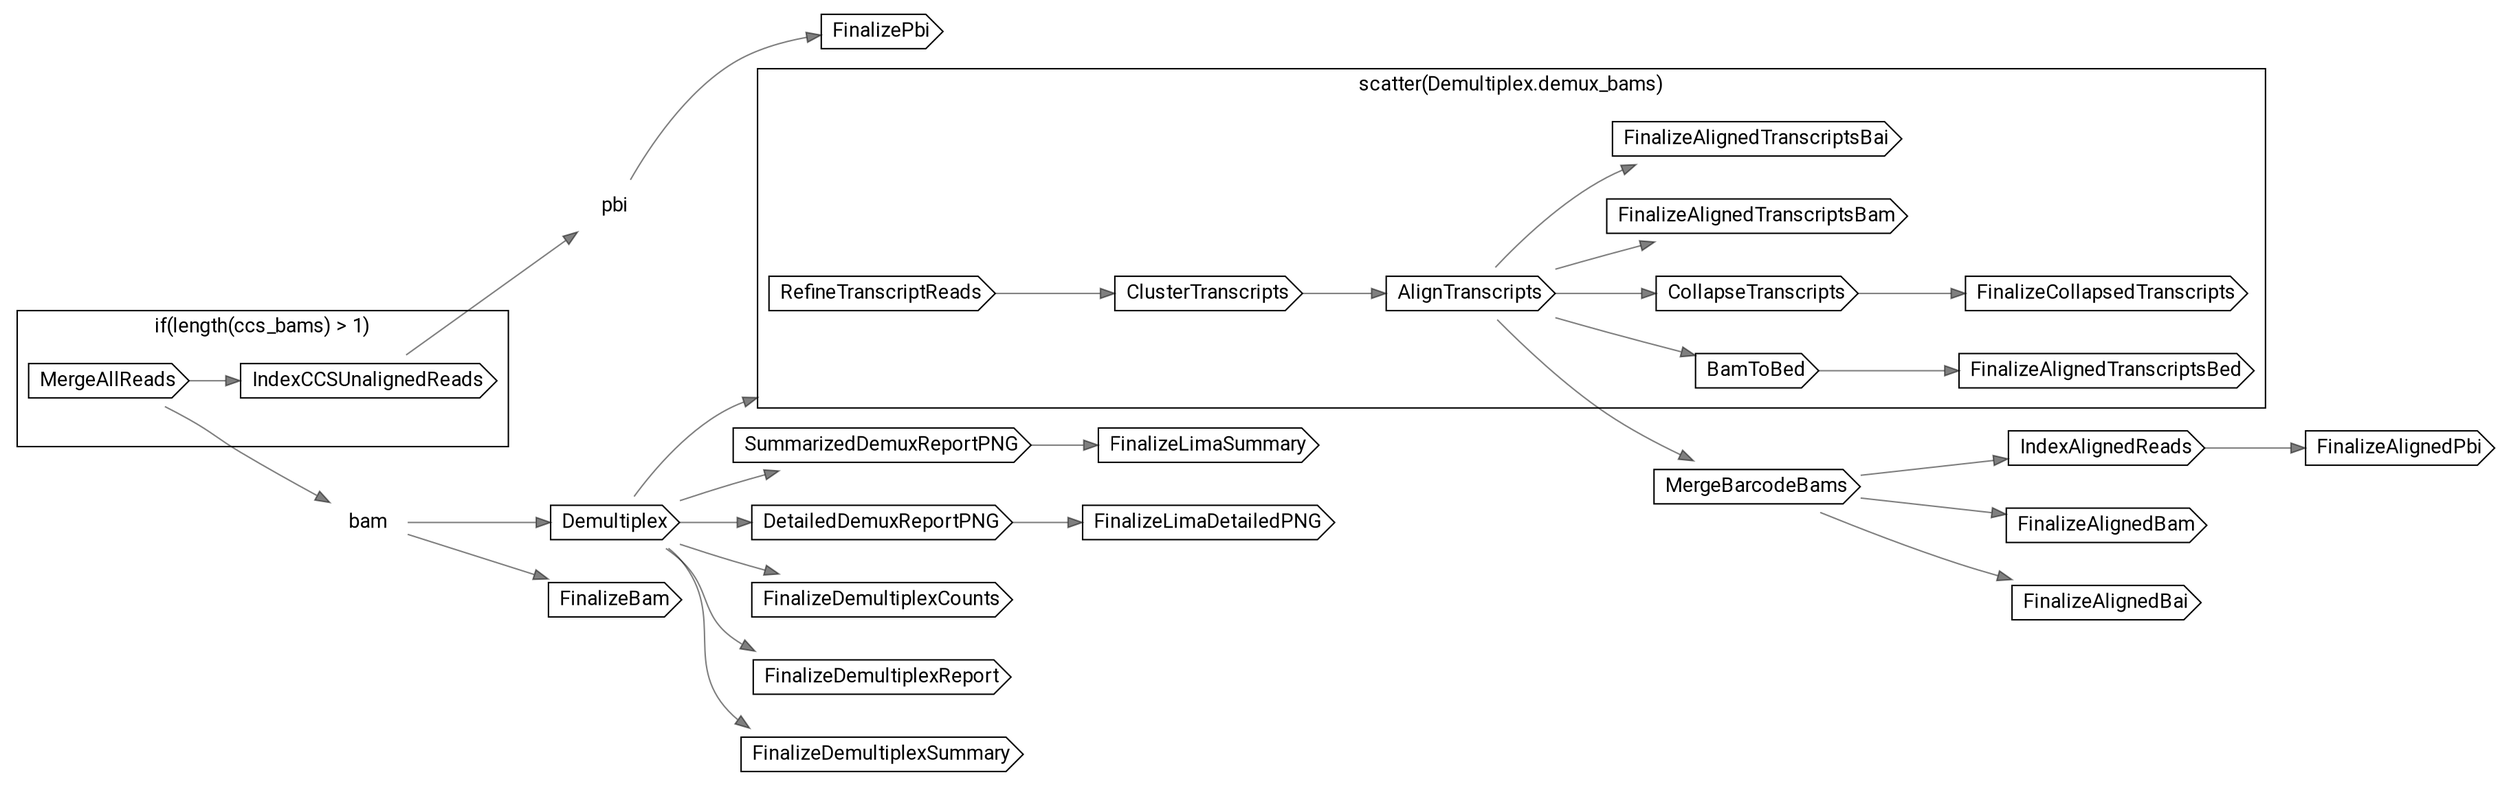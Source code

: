 // PBCCSIsoSeq
digraph {
	compound=true rankdir=LR
	node [fontname=Roboto]
	edge [color="#00000080"]
	subgraph "cluster-if-L42C5" {
		fontname=Roboto label="if(length(ccs_bams) > 1)" rank=same
		"call-MergeAllReads" [label=MergeAllReads shape=cds]
		"call-IndexCCSUnalignedReads" [label=IndexCCSUnalignedReads shape=cds]
		"if-L42C5" [label="" height=0 margin=0 style=invis width=0]
	}
	"decl-bam" [label=bam shape=plaintext]
	"decl-pbi" [label=pbi shape=plaintext]
	"call-Demultiplex" [label=Demultiplex shape=cds]
	"call-SummarizedDemuxReportPNG" [label=SummarizedDemuxReportPNG shape=cds]
	"call-DetailedDemuxReportPNG" [label=DetailedDemuxReportPNG shape=cds]
	subgraph "cluster-scatter-L67C5-demux_bam" {
		fontname=Roboto label="scatter(Demultiplex.demux_bams)" rank=same
		"call-RefineTranscriptReads" [label=RefineTranscriptReads shape=cds]
		"call-ClusterTranscripts" [label=ClusterTranscripts shape=cds]
		"call-AlignTranscripts" [label=AlignTranscripts shape=cds]
		"call-BamToBed" [label=BamToBed shape=cds]
		"call-CollapseTranscripts" [label=CollapseTranscripts shape=cds]
		"call-FinalizeAlignedTranscriptsBam" [label=FinalizeAlignedTranscriptsBam shape=cds]
		"call-FinalizeAlignedTranscriptsBai" [label=FinalizeAlignedTranscriptsBai shape=cds]
		"call-FinalizeAlignedTranscriptsBed" [label=FinalizeAlignedTranscriptsBed shape=cds]
		"call-FinalizeCollapsedTranscripts" [label=FinalizeCollapsedTranscripts shape=cds]
		"scatter-L67C5-demux_bam" [label="" height=0 margin=0 style=invis width=0]
	}
	"call-MergeBarcodeBams" [label=MergeBarcodeBams shape=cds]
	"call-IndexAlignedReads" [label=IndexAlignedReads shape=cds]
	"call-FinalizeBam" [label=FinalizeBam shape=cds]
	"call-FinalizePbi" [label=FinalizePbi shape=cds]
	"call-FinalizeAlignedBam" [label=FinalizeAlignedBam shape=cds]
	"call-FinalizeAlignedBai" [label=FinalizeAlignedBai shape=cds]
	"call-FinalizeAlignedPbi" [label=FinalizeAlignedPbi shape=cds]
	"call-FinalizeDemultiplexCounts" [label=FinalizeDemultiplexCounts shape=cds]
	"call-FinalizeDemultiplexReport" [label=FinalizeDemultiplexReport shape=cds]
	"call-FinalizeDemultiplexSummary" [label=FinalizeDemultiplexSummary shape=cds]
	"call-FinalizeLimaSummary" [label=FinalizeLimaSummary shape=cds]
	"call-FinalizeLimaDetailedPNG" [label=FinalizeLimaDetailedPNG shape=cds]
	"call-MergeAllReads" -> "call-IndexCCSUnalignedReads"
	"call-MergeAllReads" -> "decl-bam"
	"call-IndexCCSUnalignedReads" -> "decl-pbi"
	"decl-bam" -> "call-Demultiplex"
	"call-Demultiplex" -> "call-SummarizedDemuxReportPNG"
	"call-Demultiplex" -> "call-DetailedDemuxReportPNG"
	"call-Demultiplex" -> "scatter-L67C5-demux_bam" [lhead="cluster-scatter-L67C5-demux_bam"]
	"call-RefineTranscriptReads" -> "call-ClusterTranscripts"
	"call-ClusterTranscripts" -> "call-AlignTranscripts"
	"call-AlignTranscripts" -> "call-BamToBed"
	"call-AlignTranscripts" -> "call-CollapseTranscripts"
	"call-AlignTranscripts" -> "call-FinalizeAlignedTranscriptsBam"
	"call-AlignTranscripts" -> "call-FinalizeAlignedTranscriptsBai"
	"call-BamToBed" -> "call-FinalizeAlignedTranscriptsBed"
	"call-CollapseTranscripts" -> "call-FinalizeCollapsedTranscripts"
	"call-AlignTranscripts" -> "call-MergeBarcodeBams"
	"call-MergeBarcodeBams" -> "call-IndexAlignedReads"
	"decl-bam" -> "call-FinalizeBam"
	"decl-pbi" -> "call-FinalizePbi"
	"call-MergeBarcodeBams" -> "call-FinalizeAlignedBam"
	"call-MergeBarcodeBams" -> "call-FinalizeAlignedBai"
	"call-IndexAlignedReads" -> "call-FinalizeAlignedPbi"
	"call-Demultiplex" -> "call-FinalizeDemultiplexCounts"
	"call-Demultiplex" -> "call-FinalizeDemultiplexReport"
	"call-Demultiplex" -> "call-FinalizeDemultiplexSummary"
	"call-SummarizedDemuxReportPNG" -> "call-FinalizeLimaSummary"
	"call-DetailedDemuxReportPNG" -> "call-FinalizeLimaDetailedPNG"
}
